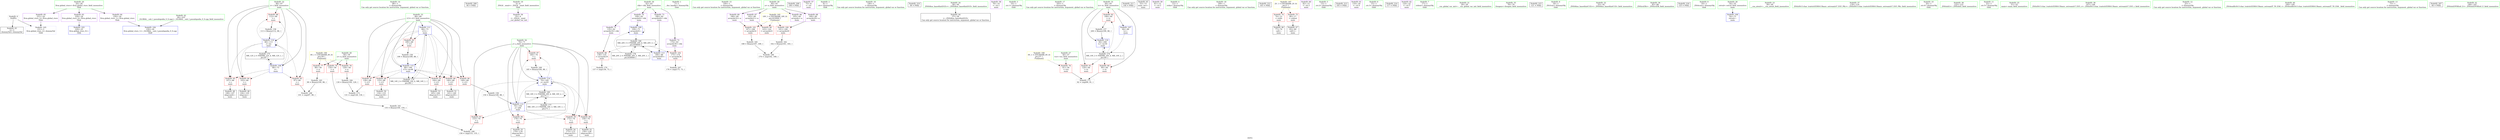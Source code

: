 digraph "SVFG" {
	label="SVFG";

	Node0x56523f7032d0 [shape=record,color=grey,label="{NodeID: 0\nNullPtr}"];
	Node0x56523f7032d0 -> Node0x56523f71a910[style=solid];
	Node0x56523f7032d0 -> Node0x56523f71b530[style=solid];
	Node0x56523f71ae50 [shape=record,color=red,label="{NodeID: 97\n184\<--70\n\<--j\nmain\n}"];
	Node0x56523f71ae50 -> Node0x56523f722a10[style=solid];
	Node0x56523f704ad0 [shape=record,color=green,label="{NodeID: 14\n88\<--1\n\<--dummyObj\nCan only get source location for instruction, argument, global var or function.}"];
	Node0x56523f71ba40 [shape=record,color=blue,label="{NodeID: 111\n68\<--73\ni13\<--\nmain\n}"];
	Node0x56523f71ba40 -> Node0x56523f71dde0[style=dashed];
	Node0x56523f71ba40 -> Node0x56523f71deb0[style=dashed];
	Node0x56523f71ba40 -> Node0x56523f71df80[style=dashed];
	Node0x56523f71ba40 -> Node0x56523f71e050[style=dashed];
	Node0x56523f71ba40 -> Node0x56523f71e120[style=dashed];
	Node0x56523f71ba40 -> Node0x56523f71e1f0[style=dashed];
	Node0x56523f71ba40 -> Node0x56523f720550[style=dashed];
	Node0x56523f71ba40 -> Node0x56523f7293f0[style=dashed];
	Node0x56523f719b60 [shape=record,color=green,label="{NodeID: 28\n58\<--59\nn\<--n_field_insensitive\nmain\n}"];
	Node0x56523f719b60 -> Node0x56523f71d5c0[style=solid];
	Node0x56523f719b60 -> Node0x56523f71d690[style=solid];
	Node0x56523f719b60 -> Node0x56523f71d760[style=solid];
	Node0x56523f736f20 [shape=record,color=black,label="{NodeID: 208\n94 = PHI()\n}"];
	Node0x56523f71a810 [shape=record,color=green,label="{NodeID: 42\n26\<--225\n_GLOBAL__sub_I_pseudopodia_0_0.cpp\<--_GLOBAL__sub_I_pseudopodia_0_0.cpp_field_insensitive\n}"];
	Node0x56523f71a810 -> Node0x56523f71b430[style=solid];
	Node0x56523f71c420 [shape=record,color=purple,label="{NodeID: 56\n35\<--4\n\<--_ZStL8__ioinit\n__cxx_global_var_init\n}"];
	Node0x56523f71d010 [shape=record,color=purple,label="{NodeID: 70\n109\<--62\narrayidx9\<--chk\nmain\n}"];
	Node0x56523f71d010 -> Node0x56523f71b8a0[style=solid];
	Node0x56523f723490 [shape=record,color=grey,label="{NodeID: 167\n176 = cmp(175, 73, )\n}"];
	Node0x56523f71db70 [shape=record,color=red,label="{NodeID: 84\n103\<--66\n\<--i\nmain\n}"];
	Node0x56523f71db70 -> Node0x56523f71bda0[style=solid];
	Node0x56523f7023e0 [shape=record,color=green,label="{NodeID: 1\n7\<--1\n__dso_handle\<--dummyObj\nGlob }"];
	Node0x56523f71af20 [shape=record,color=red,label="{NodeID: 98\n136\<--135\n\<--arrayidx19\nmain\n}"];
	Node0x56523f71af20 -> Node0x56523f723910[style=solid];
	Node0x56523f703f90 [shape=record,color=green,label="{NodeID: 15\n100\<--1\n\<--dummyObj\nCan only get source location for instruction, argument, global var or function.}"];
	Node0x56523f71e7d0 [shape=record,color=yellow,style=double,label="{NodeID: 195\n18V_1 = ENCHI(MR_18V_0)\npts\{610000 \}\nFun[main]}"];
	Node0x56523f71e7d0 -> Node0x56523f71aff0[style=dashed];
	Node0x56523f71e7d0 -> Node0x56523f71b0c0[style=dashed];
	Node0x56523f71e7d0 -> Node0x56523f71b190[style=dashed];
	Node0x56523f71bb10 [shape=record,color=blue,label="{NodeID: 112\n70\<--150\nj\<--add\nmain\n}"];
	Node0x56523f71bb10 -> Node0x56523f71e2c0[style=dashed];
	Node0x56523f71bb10 -> Node0x56523f71e390[style=dashed];
	Node0x56523f71bb10 -> Node0x56523f71e460[style=dashed];
	Node0x56523f71bb10 -> Node0x56523f71ad80[style=dashed];
	Node0x56523f71bb10 -> Node0x56523f71ae50[style=dashed];
	Node0x56523f71bb10 -> Node0x56523f71bcb0[style=dashed];
	Node0x56523f71bb10 -> Node0x56523f72c0f0[style=dashed];
	Node0x56523f719c30 [shape=record,color=green,label="{NodeID: 29\n60\<--61\na\<--a_field_insensitive\nmain\n}"];
	Node0x56523f719c30 -> Node0x56523f71ccd0[style=solid];
	Node0x56523f719c30 -> Node0x56523f71cda0[style=solid];
	Node0x56523f719c30 -> Node0x56523f71ce70[style=solid];
	Node0x56523f719c30 -> Node0x56523f71cf40[style=solid];
	Node0x56523f737020 [shape=record,color=black,label="{NodeID: 209\n106 = PHI()\n}"];
	Node0x56523f71a910 [shape=record,color=black,label="{NodeID: 43\n2\<--3\ndummyVal\<--dummyVal\n}"];
	Node0x56523f71c4f0 [shape=record,color=purple,label="{NodeID: 57\n75\<--8\n\<--.str\nmain\n}"];
	Node0x56523f71d0e0 [shape=record,color=purple,label="{NodeID: 71\n135\<--62\narrayidx19\<--chk\nmain\n}"];
	Node0x56523f71d0e0 -> Node0x56523f71af20[style=solid];
	Node0x56523f723610 [shape=record,color=grey,label="{NodeID: 168\n101 = cmp(97, 99, )\n}"];
	Node0x56523f71dc40 [shape=record,color=red,label="{NodeID: 85\n107\<--66\n\<--i\nmain\n}"];
	Node0x56523f71dc40 -> Node0x56523f71be70[style=solid];
	Node0x56523f703b40 [shape=record,color=green,label="{NodeID: 2\n8\<--1\n.str\<--dummyObj\nGlob }"];
	Node0x56523f71aff0 [shape=record,color=red,label="{NodeID: 99\n143\<--142\n\<--arrayidx21\nmain\n}"];
	Node0x56523f704060 [shape=record,color=green,label="{NodeID: 16\n146\<--1\n\<--dummyObj\nCan only get source location for instruction, argument, global var or function.}"];
	Node0x56523f71bbe0 [shape=record,color=blue,label="{NodeID: 113\n180\<--88\narrayidx40\<--\nmain\n}"];
	Node0x56523f71bbe0 -> Node0x56523f72c5f0[style=dashed];
	Node0x56523f719d00 [shape=record,color=green,label="{NodeID: 30\n62\<--63\nchk\<--chk_field_insensitive\nmain\n}"];
	Node0x56523f719d00 -> Node0x56523f71d010[style=solid];
	Node0x56523f719d00 -> Node0x56523f71d0e0[style=solid];
	Node0x56523f719d00 -> Node0x56523f71d1b0[style=solid];
	Node0x56523f719d00 -> Node0x56523f71d280[style=solid];
	Node0x56523f737120 [shape=record,color=black,label="{NodeID: 210\n36 = PHI()\n}"];
	Node0x56523f71aa10 [shape=record,color=black,label="{NodeID: 44\n37\<--38\n\<--_ZNSt8ios_base4InitD1Ev\nCan only get source location for instruction, argument, global var or function.}"];
	Node0x56523f71c5c0 [shape=record,color=purple,label="{NodeID: 58\n76\<--10\n\<--.str.1\nmain\n}"];
	Node0x56523f71d1b0 [shape=record,color=purple,label="{NodeID: 72\n174\<--62\narrayidx36\<--chk\nmain\n}"];
	Node0x56523f71d1b0 -> Node0x56523f71b260[style=solid];
	Node0x56523f723790 [shape=record,color=grey,label="{NodeID: 169\n156 = cmp(153, 155, )\n}"];
	Node0x56523f71dd10 [shape=record,color=red,label="{NodeID: 86\n112\<--66\n\<--i\nmain\n}"];
	Node0x56523f71dd10 -> Node0x56523f722710[style=solid];
	Node0x56523f703720 [shape=record,color=green,label="{NodeID: 3\n10\<--1\n.str.1\<--dummyObj\nGlob }"];
	Node0x56523f71b0c0 [shape=record,color=red,label="{NodeID: 100\n161\<--160\n\<--arrayidx29\nmain\n}"];
	Node0x56523f71b0c0 -> Node0x56523f722d10[style=solid];
	Node0x56523f704130 [shape=record,color=green,label="{NodeID: 17\n163\<--1\n\<--dummyObj\nCan only get source location for instruction, argument, global var or function.}"];
	Node0x56523f71bcb0 [shape=record,color=blue,label="{NodeID: 114\n70\<--185\nj\<--inc43\nmain\n}"];
	Node0x56523f71bcb0 -> Node0x56523f71e2c0[style=dashed];
	Node0x56523f71bcb0 -> Node0x56523f71e390[style=dashed];
	Node0x56523f71bcb0 -> Node0x56523f71e460[style=dashed];
	Node0x56523f71bcb0 -> Node0x56523f71ad80[style=dashed];
	Node0x56523f71bcb0 -> Node0x56523f71ae50[style=dashed];
	Node0x56523f71bcb0 -> Node0x56523f71bcb0[style=dashed];
	Node0x56523f71bcb0 -> Node0x56523f72c0f0[style=dashed];
	Node0x56523f719dd0 [shape=record,color=green,label="{NodeID: 31\n64\<--65\ntc\<--tc_field_insensitive\nmain\n}"];
	Node0x56523f719dd0 -> Node0x56523f71d830[style=solid];
	Node0x56523f719dd0 -> Node0x56523f71d900[style=solid];
	Node0x56523f719dd0 -> Node0x56523f71d9d0[style=solid];
	Node0x56523f719dd0 -> Node0x56523f71b700[style=solid];
	Node0x56523f719dd0 -> Node0x56523f720620[style=solid];
	Node0x56523f737220 [shape=record,color=black,label="{NodeID: 211\n144 = PHI()\n}"];
	Node0x56523f71ab10 [shape=record,color=black,label="{NodeID: 45\n53\<--73\nmain_ret\<--\nmain\n}"];
	Node0x56523f71c690 [shape=record,color=purple,label="{NodeID: 59\n81\<--13\n\<--.str.2\nmain\n}"];
	Node0x56523f722410 [shape=record,color=grey,label="{NodeID: 156\n190 = Binary(189, 88, )\n}"];
	Node0x56523f722410 -> Node0x56523f720550[style=solid];
	Node0x56523f71d280 [shape=record,color=purple,label="{NodeID: 73\n180\<--62\narrayidx40\<--chk\nmain\n}"];
	Node0x56523f71d280 -> Node0x56523f71bbe0[style=solid];
	Node0x56523f723910 [shape=record,color=grey,label="{NodeID: 170\n137 = cmp(136, 73, )\n}"];
	Node0x56523f71dde0 [shape=record,color=red,label="{NodeID: 87\n128\<--68\n\<--i13\nmain\n}"];
	Node0x56523f71dde0 -> Node0x56523f723c10[style=solid];
	Node0x56523f7037b0 [shape=record,color=green,label="{NodeID: 4\n12\<--1\nstdin\<--dummyObj\nGlob }"];
	Node0x56523f71b190 [shape=record,color=red,label="{NodeID: 101\n167\<--166\n\<--arrayidx32\nmain\n}"];
	Node0x56523f71b190 -> Node0x56523f723190[style=solid];
	Node0x56523f704200 [shape=record,color=green,label="{NodeID: 18\n169\<--1\n\<--dummyObj\nCan only get source location for instruction, argument, global var or function.}"];
	Node0x56523f720550 [shape=record,color=blue,label="{NodeID: 115\n68\<--190\ni13\<--inc46\nmain\n}"];
	Node0x56523f720550 -> Node0x56523f71dde0[style=dashed];
	Node0x56523f720550 -> Node0x56523f71deb0[style=dashed];
	Node0x56523f720550 -> Node0x56523f71df80[style=dashed];
	Node0x56523f720550 -> Node0x56523f71e050[style=dashed];
	Node0x56523f720550 -> Node0x56523f71e120[style=dashed];
	Node0x56523f720550 -> Node0x56523f71e1f0[style=dashed];
	Node0x56523f720550 -> Node0x56523f720550[style=dashed];
	Node0x56523f720550 -> Node0x56523f7293f0[style=dashed];
	Node0x56523f719ea0 [shape=record,color=green,label="{NodeID: 32\n66\<--67\ni\<--i_field_insensitive\nmain\n}"];
	Node0x56523f719ea0 -> Node0x56523f71daa0[style=solid];
	Node0x56523f719ea0 -> Node0x56523f71db70[style=solid];
	Node0x56523f719ea0 -> Node0x56523f71dc40[style=solid];
	Node0x56523f719ea0 -> Node0x56523f71dd10[style=solid];
	Node0x56523f719ea0 -> Node0x56523f71b7d0[style=solid];
	Node0x56523f719ea0 -> Node0x56523f71b970[style=solid];
	Node0x56523f737380 [shape=record,color=black,label="{NodeID: 212\n145 = PHI()\n}"];
	Node0x56523f71abe0 [shape=record,color=black,label="{NodeID: 46\n77\<--74\ncall\<--\nmain\n}"];
	Node0x56523f71c760 [shape=record,color=purple,label="{NodeID: 60\n82\<--15\n\<--.str.3\nmain\n}"];
	Node0x56523f722590 [shape=record,color=grey,label="{NodeID: 157\n200 = Binary(199, 88, )\n}"];
	Node0x56523f722590 -> Node0x56523f720620[style=solid];
	Node0x56523f71d350 [shape=record,color=red,label="{NodeID: 74\n74\<--12\n\<--stdin\nmain\n}"];
	Node0x56523f71d350 -> Node0x56523f71abe0[style=solid];
	Node0x56523f723a90 [shape=record,color=grey,label="{NodeID: 171\n92 = cmp(90, 91, )\n}"];
	Node0x56523f71deb0 [shape=record,color=red,label="{NodeID: 88\n133\<--68\n\<--i13\nmain\n}"];
	Node0x56523f71deb0 -> Node0x56523f71bf40[style=solid];
	Node0x56523f703960 [shape=record,color=green,label="{NodeID: 5\n13\<--1\n.str.2\<--dummyObj\nGlob }"];
	Node0x56523f72c0f0 [shape=record,color=black,label="{NodeID: 185\nMR_16V_3 = PHI(MR_16V_4, MR_16V_2, )\npts\{71 \}\n}"];
	Node0x56523f72c0f0 -> Node0x56523f71bb10[style=dashed];
	Node0x56523f72c0f0 -> Node0x56523f7298f0[style=dashed];
	Node0x56523f72c0f0 -> Node0x56523f72c0f0[style=dashed];
	Node0x56523f71b260 [shape=record,color=red,label="{NodeID: 102\n175\<--174\n\<--arrayidx36\nmain\n}"];
	Node0x56523f71b260 -> Node0x56523f723490[style=solid];
	Node0x56523f7194b0 [shape=record,color=green,label="{NodeID: 19\n4\<--6\n_ZStL8__ioinit\<--_ZStL8__ioinit_field_insensitive\nGlob }"];
	Node0x56523f7194b0 -> Node0x56523f71c420[style=solid];
	Node0x56523f720620 [shape=record,color=blue,label="{NodeID: 116\n64\<--200\ntc\<--inc50\nmain\n}"];
	Node0x56523f720620 -> Node0x56523f7289f0[style=dashed];
	Node0x56523f719f70 [shape=record,color=green,label="{NodeID: 33\n68\<--69\ni13\<--i13_field_insensitive\nmain\n}"];
	Node0x56523f719f70 -> Node0x56523f71dde0[style=solid];
	Node0x56523f719f70 -> Node0x56523f71deb0[style=solid];
	Node0x56523f719f70 -> Node0x56523f71df80[style=solid];
	Node0x56523f719f70 -> Node0x56523f71e050[style=solid];
	Node0x56523f719f70 -> Node0x56523f71e120[style=solid];
	Node0x56523f719f70 -> Node0x56523f71e1f0[style=solid];
	Node0x56523f719f70 -> Node0x56523f71ba40[style=solid];
	Node0x56523f719f70 -> Node0x56523f720550[style=solid];
	Node0x56523f737450 [shape=record,color=black,label="{NodeID: 213\n193 = PHI()\n}"];
	Node0x56523f71acb0 [shape=record,color=black,label="{NodeID: 47\n83\<--80\ncall1\<--\nmain\n}"];
	Node0x56523f71c830 [shape=record,color=purple,label="{NodeID: 61\n116\<--20\n\<--.str.4\nmain\n}"];
	Node0x56523f722710 [shape=record,color=grey,label="{NodeID: 158\n113 = Binary(112, 88, )\n}"];
	Node0x56523f722710 -> Node0x56523f71b970[style=solid];
	Node0x56523f71d420 [shape=record,color=red,label="{NodeID: 75\n80\<--17\n\<--stdout\nmain\n}"];
	Node0x56523f71d420 -> Node0x56523f71acb0[style=solid];
	Node0x56523f723c10 [shape=record,color=grey,label="{NodeID: 172\n131 = cmp(128, 130, )\n}"];
	Node0x56523f71df80 [shape=record,color=red,label="{NodeID: 89\n140\<--68\n\<--i13\nmain\n}"];
	Node0x56523f71df80 -> Node0x56523f71c010[style=solid];
	Node0x56523f7039f0 [shape=record,color=green,label="{NodeID: 6\n15\<--1\n.str.3\<--dummyObj\nGlob }"];
	Node0x56523f72c5f0 [shape=record,color=black,label="{NodeID: 186\nMR_20V_5 = PHI(MR_20V_6, MR_20V_3, )\npts\{630000 \}\n}"];
	Node0x56523f72c5f0 -> Node0x56523f71af20[style=dashed];
	Node0x56523f72c5f0 -> Node0x56523f71b260[style=dashed];
	Node0x56523f72c5f0 -> Node0x56523f71bbe0[style=dashed];
	Node0x56523f72c5f0 -> Node0x56523f729df0[style=dashed];
	Node0x56523f72c5f0 -> Node0x56523f72c5f0[style=dashed];
	Node0x56523f71b330 [shape=record,color=blue,label="{NodeID: 103\n229\<--25\nllvm.global_ctors_0\<--\nGlob }"];
	Node0x56523f719540 [shape=record,color=green,label="{NodeID: 20\n24\<--28\nllvm.global_ctors\<--llvm.global_ctors_field_insensitive\nGlob }"];
	Node0x56523f719540 -> Node0x56523f71c9d0[style=solid];
	Node0x56523f719540 -> Node0x56523f71cad0[style=solid];
	Node0x56523f719540 -> Node0x56523f71cbd0[style=solid];
	Node0x56523f71a040 [shape=record,color=green,label="{NodeID: 34\n70\<--71\nj\<--j_field_insensitive\nmain\n}"];
	Node0x56523f71a040 -> Node0x56523f71e2c0[style=solid];
	Node0x56523f71a040 -> Node0x56523f71e390[style=solid];
	Node0x56523f71a040 -> Node0x56523f71e460[style=solid];
	Node0x56523f71a040 -> Node0x56523f71ad80[style=solid];
	Node0x56523f71a040 -> Node0x56523f71ae50[style=solid];
	Node0x56523f71a040 -> Node0x56523f71bb10[style=solid];
	Node0x56523f71a040 -> Node0x56523f71bcb0[style=solid];
	Node0x56523f737520 [shape=record,color=black,label="{NodeID: 214\n117 = PHI()\n}"];
	Node0x56523f71bda0 [shape=record,color=black,label="{NodeID: 48\n104\<--103\nidxprom\<--\nmain\n}"];
	Node0x56523f71c900 [shape=record,color=purple,label="{NodeID: 62\n124\<--22\n\<--.str.5\nmain\n}"];
	Node0x56523f722890 [shape=record,color=grey,label="{NodeID: 159\n150 = Binary(149, 88, )\n}"];
	Node0x56523f722890 -> Node0x56523f71bb10[style=solid];
	Node0x56523f71d4f0 [shape=record,color=red,label="{NodeID: 76\n91\<--56\n\<--tcn\nmain\n}"];
	Node0x56523f71d4f0 -> Node0x56523f723a90[style=solid];
	Node0x56523f71e050 [shape=record,color=red,label="{NodeID: 90\n149\<--68\n\<--i13\nmain\n}"];
	Node0x56523f71e050 -> Node0x56523f722890[style=solid];
	Node0x56523f703530 [shape=record,color=green,label="{NodeID: 7\n17\<--1\nstdout\<--dummyObj\nGlob }"];
	Node0x56523f72caf0 [shape=record,color=yellow,style=double,label="{NodeID: 187\n2V_1 = ENCHI(MR_2V_0)\npts\{1 \}\nFun[main]}"];
	Node0x56523f72caf0 -> Node0x56523f71d350[style=dashed];
	Node0x56523f72caf0 -> Node0x56523f71d420[style=dashed];
	Node0x56523f71b430 [shape=record,color=blue,label="{NodeID: 104\n230\<--26\nllvm.global_ctors_1\<--_GLOBAL__sub_I_pseudopodia_0_0.cpp\nGlob }"];
	Node0x56523f7195d0 [shape=record,color=green,label="{NodeID: 21\n29\<--30\n__cxx_global_var_init\<--__cxx_global_var_init_field_insensitive\n}"];
	Node0x56523f71a110 [shape=record,color=green,label="{NodeID: 35\n78\<--79\nfreopen\<--freopen_field_insensitive\n}"];
	Node0x56523f737680 [shape=record,color=black,label="{NodeID: 215\n121 = PHI()\n}"];
	Node0x56523f71be70 [shape=record,color=black,label="{NodeID: 49\n108\<--107\nidxprom8\<--\nmain\n}"];
	Node0x56523f71c9d0 [shape=record,color=purple,label="{NodeID: 63\n229\<--24\nllvm.global_ctors_0\<--llvm.global_ctors\nGlob }"];
	Node0x56523f71c9d0 -> Node0x56523f71b330[style=solid];
	Node0x56523f722a10 [shape=record,color=grey,label="{NodeID: 160\n185 = Binary(184, 88, )\n}"];
	Node0x56523f722a10 -> Node0x56523f71bcb0[style=solid];
	Node0x56523f71d5c0 [shape=record,color=red,label="{NodeID: 77\n98\<--58\n\<--n\nmain\n}"];
	Node0x56523f71d5c0 -> Node0x56523f722e90[style=solid];
	Node0x56523f7289f0 [shape=record,color=black,label="{NodeID: 174\nMR_10V_3 = PHI(MR_10V_4, MR_10V_2, )\npts\{65 \}\n}"];
	Node0x56523f7289f0 -> Node0x56523f71d830[style=dashed];
	Node0x56523f7289f0 -> Node0x56523f71d900[style=dashed];
	Node0x56523f7289f0 -> Node0x56523f71d9d0[style=dashed];
	Node0x56523f7289f0 -> Node0x56523f720620[style=dashed];
	Node0x56523f71e120 [shape=record,color=red,label="{NodeID: 91\n164\<--68\n\<--i13\nmain\n}"];
	Node0x56523f71e120 -> Node0x56523f71c1b0[style=solid];
	Node0x56523f7035c0 [shape=record,color=green,label="{NodeID: 8\n18\<--1\n_ZSt3cin\<--dummyObj\nGlob }"];
	Node0x56523f71b530 [shape=record,color=blue, style = dotted,label="{NodeID: 105\n231\<--3\nllvm.global_ctors_2\<--dummyVal\nGlob }"];
	Node0x56523f719660 [shape=record,color=green,label="{NodeID: 22\n33\<--34\n_ZNSt8ios_base4InitC1Ev\<--_ZNSt8ios_base4InitC1Ev_field_insensitive\n}"];
	Node0x56523f71a210 [shape=record,color=green,label="{NodeID: 36\n85\<--86\n_ZNSirsERi\<--_ZNSirsERi_field_insensitive\n}"];
	Node0x56523f737780 [shape=record,color=black,label="{NodeID: 216\n125 = PHI()\n}"];
	Node0x56523f71bf40 [shape=record,color=black,label="{NodeID: 50\n134\<--133\nidxprom18\<--\nmain\n}"];
	Node0x56523f71cad0 [shape=record,color=purple,label="{NodeID: 64\n230\<--24\nllvm.global_ctors_1\<--llvm.global_ctors\nGlob }"];
	Node0x56523f71cad0 -> Node0x56523f71b430[style=solid];
	Node0x56523f722b90 [shape=record,color=grey,label="{NodeID: 161\n155 = Binary(100, 154, )\n}"];
	Node0x56523f722b90 -> Node0x56523f723790[style=solid];
	Node0x56523f71d690 [shape=record,color=red,label="{NodeID: 78\n129\<--58\n\<--n\nmain\n}"];
	Node0x56523f71d690 -> Node0x56523f723010[style=solid];
	Node0x56523f728ef0 [shape=record,color=black,label="{NodeID: 175\nMR_12V_2 = PHI(MR_12V_4, MR_12V_1, )\npts\{67 \}\n}"];
	Node0x56523f728ef0 -> Node0x56523f71b7d0[style=dashed];
	Node0x56523f71e1f0 [shape=record,color=red,label="{NodeID: 92\n189\<--68\n\<--i13\nmain\n}"];
	Node0x56523f71e1f0 -> Node0x56523f722410[style=solid];
	Node0x56523f703cc0 [shape=record,color=green,label="{NodeID: 9\n19\<--1\n_ZSt4cout\<--dummyObj\nGlob }"];
	Node0x56523f72d6f0 [shape=record,color=yellow,style=double,label="{NodeID: 189\n6V_1 = ENCHI(MR_6V_0)\npts\{57 \}\nFun[main]}"];
	Node0x56523f72d6f0 -> Node0x56523f71d4f0[style=dashed];
	Node0x56523f71b630 [shape=record,color=blue,label="{NodeID: 106\n54\<--73\nretval\<--\nmain\n}"];
	Node0x56523f7196f0 [shape=record,color=green,label="{NodeID: 23\n39\<--40\n__cxa_atexit\<--__cxa_atexit_field_insensitive\n}"];
	Node0x56523f71a310 [shape=record,color=green,label="{NodeID: 37\n118\<--119\n_ZStlsISt11char_traitsIcEERSt13basic_ostreamIcT_ES5_PKc\<--_ZStlsISt11char_traitsIcEERSt13basic_ostreamIcT_ES5_PKc_field_insensitive\n}"];
	Node0x56523f71c010 [shape=record,color=black,label="{NodeID: 51\n141\<--140\nidxprom20\<--\nmain\n}"];
	Node0x56523f71cbd0 [shape=record,color=purple,label="{NodeID: 65\n231\<--24\nllvm.global_ctors_2\<--llvm.global_ctors\nGlob }"];
	Node0x56523f71cbd0 -> Node0x56523f71b530[style=solid];
	Node0x56523f722d10 [shape=record,color=grey,label="{NodeID: 162\n162 = Binary(161, 163, )\n}"];
	Node0x56523f722d10 -> Node0x56523f723310[style=solid];
	Node0x56523f71d760 [shape=record,color=red,label="{NodeID: 79\n154\<--58\n\<--n\nmain\n}"];
	Node0x56523f71d760 -> Node0x56523f722b90[style=solid];
	Node0x56523f7293f0 [shape=record,color=black,label="{NodeID: 176\nMR_14V_2 = PHI(MR_14V_4, MR_14V_1, )\npts\{69 \}\n}"];
	Node0x56523f7293f0 -> Node0x56523f71ba40[style=dashed];
	Node0x56523f71e2c0 [shape=record,color=red,label="{NodeID: 93\n153\<--70\n\<--j\nmain\n}"];
	Node0x56523f71e2c0 -> Node0x56523f723790[style=solid];
	Node0x56523f703d90 [shape=record,color=green,label="{NodeID: 10\n20\<--1\n.str.4\<--dummyObj\nGlob }"];
	Node0x56523f72d7d0 [shape=record,color=yellow,style=double,label="{NodeID: 190\n8V_1 = ENCHI(MR_8V_0)\npts\{59 \}\nFun[main]}"];
	Node0x56523f72d7d0 -> Node0x56523f71d5c0[style=dashed];
	Node0x56523f72d7d0 -> Node0x56523f71d690[style=dashed];
	Node0x56523f72d7d0 -> Node0x56523f71d760[style=dashed];
	Node0x56523f71b700 [shape=record,color=blue,label="{NodeID: 107\n64\<--88\ntc\<--\nmain\n}"];
	Node0x56523f71b700 -> Node0x56523f7289f0[style=dashed];
	Node0x56523f7197c0 [shape=record,color=green,label="{NodeID: 24\n38\<--44\n_ZNSt8ios_base4InitD1Ev\<--_ZNSt8ios_base4InitD1Ev_field_insensitive\n}"];
	Node0x56523f7197c0 -> Node0x56523f71aa10[style=solid];
	Node0x56523f71a410 [shape=record,color=green,label="{NodeID: 38\n122\<--123\n_ZNSolsEi\<--_ZNSolsEi_field_insensitive\n}"];
	Node0x56523f71c0e0 [shape=record,color=black,label="{NodeID: 52\n159\<--158\nidxprom28\<--\nmain\n}"];
	Node0x56523f71ccd0 [shape=record,color=purple,label="{NodeID: 66\n105\<--60\narrayidx\<--a\nmain\n}"];
	Node0x56523f722e90 [shape=record,color=grey,label="{NodeID: 163\n99 = Binary(100, 98, )\n}"];
	Node0x56523f722e90 -> Node0x56523f723610[style=solid];
	Node0x56523f71d830 [shape=record,color=red,label="{NodeID: 80\n90\<--64\n\<--tc\nmain\n}"];
	Node0x56523f71d830 -> Node0x56523f723a90[style=solid];
	Node0x56523f7298f0 [shape=record,color=black,label="{NodeID: 177\nMR_16V_2 = PHI(MR_16V_3, MR_16V_1, )\npts\{71 \}\n}"];
	Node0x56523f7298f0 -> Node0x56523f72c0f0[style=dashed];
	Node0x56523f71e390 [shape=record,color=red,label="{NodeID: 94\n158\<--70\n\<--j\nmain\n}"];
	Node0x56523f71e390 -> Node0x56523f71c0e0[style=solid];
	Node0x56523f703e60 [shape=record,color=green,label="{NodeID: 11\n22\<--1\n.str.5\<--dummyObj\nGlob }"];
	Node0x56523f71b7d0 [shape=record,color=blue,label="{NodeID: 108\n66\<--73\ni\<--\nmain\n}"];
	Node0x56523f71b7d0 -> Node0x56523f71daa0[style=dashed];
	Node0x56523f71b7d0 -> Node0x56523f71db70[style=dashed];
	Node0x56523f71b7d0 -> Node0x56523f71dc40[style=dashed];
	Node0x56523f71b7d0 -> Node0x56523f71dd10[style=dashed];
	Node0x56523f71b7d0 -> Node0x56523f71b970[style=dashed];
	Node0x56523f71b7d0 -> Node0x56523f728ef0[style=dashed];
	Node0x56523f7198c0 [shape=record,color=green,label="{NodeID: 25\n51\<--52\nmain\<--main_field_insensitive\n}"];
	Node0x56523f71a510 [shape=record,color=green,label="{NodeID: 39\n147\<--148\n_ZStlsISt11char_traitsIcEERSt13basic_ostreamIcT_ES5_c\<--_ZStlsISt11char_traitsIcEERSt13basic_ostreamIcT_ES5_c_field_insensitive\n}"];
	Node0x56523f71c1b0 [shape=record,color=black,label="{NodeID: 53\n165\<--164\nidxprom31\<--\nmain\n}"];
	Node0x56523f71cda0 [shape=record,color=purple,label="{NodeID: 67\n142\<--60\narrayidx21\<--a\nmain\n}"];
	Node0x56523f71cda0 -> Node0x56523f71aff0[style=solid];
	Node0x56523f723010 [shape=record,color=grey,label="{NodeID: 164\n130 = Binary(100, 129, )\n}"];
	Node0x56523f723010 -> Node0x56523f723c10[style=solid];
	Node0x56523f71d900 [shape=record,color=red,label="{NodeID: 81\n120\<--64\n\<--tc\nmain\n}"];
	Node0x56523f729df0 [shape=record,color=black,label="{NodeID: 178\nMR_20V_2 = PHI(MR_20V_5, MR_20V_1, )\npts\{630000 \}\n}"];
	Node0x56523f729df0 -> Node0x56523f71b8a0[style=dashed];
	Node0x56523f729df0 -> Node0x56523f72c5f0[style=dashed];
	Node0x56523f71e460 [shape=record,color=red,label="{NodeID: 95\n172\<--70\n\<--j\nmain\n}"];
	Node0x56523f71e460 -> Node0x56523f71c280[style=solid];
	Node0x56523f704930 [shape=record,color=green,label="{NodeID: 12\n25\<--1\n\<--dummyObj\nCan only get source location for instruction, argument, global var or function.}"];
	Node0x56523f71b8a0 [shape=record,color=blue,label="{NodeID: 109\n109\<--73\narrayidx9\<--\nmain\n}"];
	Node0x56523f71b8a0 -> Node0x56523f71b8a0[style=dashed];
	Node0x56523f71b8a0 -> Node0x56523f72c5f0[style=dashed];
	Node0x56523f7199c0 [shape=record,color=green,label="{NodeID: 26\n54\<--55\nretval\<--retval_field_insensitive\nmain\n}"];
	Node0x56523f7199c0 -> Node0x56523f71b630[style=solid];
	Node0x56523f71a610 [shape=record,color=green,label="{NodeID: 40\n194\<--195\n_ZSt4endlIcSt11char_traitsIcEERSt13basic_ostreamIT_T0_ES6_\<--_ZSt4endlIcSt11char_traitsIcEERSt13basic_ostreamIT_T0_ES6__field_insensitive\n}"];
	Node0x56523f71c280 [shape=record,color=black,label="{NodeID: 54\n173\<--172\nidxprom35\<--\nmain\n}"];
	Node0x56523f71ce70 [shape=record,color=purple,label="{NodeID: 68\n160\<--60\narrayidx29\<--a\nmain\n}"];
	Node0x56523f71ce70 -> Node0x56523f71b0c0[style=solid];
	Node0x56523f723190 [shape=record,color=grey,label="{NodeID: 165\n168 = Binary(167, 169, )\n}"];
	Node0x56523f723190 -> Node0x56523f723310[style=solid];
	Node0x56523f71d9d0 [shape=record,color=red,label="{NodeID: 82\n199\<--64\n\<--tc\nmain\n}"];
	Node0x56523f71d9d0 -> Node0x56523f722590[style=solid];
	Node0x56523f71ad80 [shape=record,color=red,label="{NodeID: 96\n178\<--70\n\<--j\nmain\n}"];
	Node0x56523f71ad80 -> Node0x56523f71c350[style=solid];
	Node0x56523f704a00 [shape=record,color=green,label="{NodeID: 13\n73\<--1\n\<--dummyObj\nCan only get source location for instruction, argument, global var or function.}"];
	Node0x56523f71b970 [shape=record,color=blue,label="{NodeID: 110\n66\<--113\ni\<--inc\nmain\n}"];
	Node0x56523f71b970 -> Node0x56523f71daa0[style=dashed];
	Node0x56523f71b970 -> Node0x56523f71db70[style=dashed];
	Node0x56523f71b970 -> Node0x56523f71dc40[style=dashed];
	Node0x56523f71b970 -> Node0x56523f71dd10[style=dashed];
	Node0x56523f71b970 -> Node0x56523f71b970[style=dashed];
	Node0x56523f71b970 -> Node0x56523f728ef0[style=dashed];
	Node0x56523f719a90 [shape=record,color=green,label="{NodeID: 27\n56\<--57\ntcn\<--tcn_field_insensitive\nmain\n}"];
	Node0x56523f719a90 -> Node0x56523f71d4f0[style=solid];
	Node0x56523f4f9c20 [shape=record,color=black,label="{NodeID: 207\n84 = PHI()\n}"];
	Node0x56523f71a710 [shape=record,color=green,label="{NodeID: 41\n196\<--197\n_ZNSolsEPFRSoS_E\<--_ZNSolsEPFRSoS_E_field_insensitive\n}"];
	Node0x56523f71c350 [shape=record,color=black,label="{NodeID: 55\n179\<--178\nidxprom39\<--\nmain\n}"];
	Node0x56523f71cf40 [shape=record,color=purple,label="{NodeID: 69\n166\<--60\narrayidx32\<--a\nmain\n}"];
	Node0x56523f71cf40 -> Node0x56523f71b190[style=solid];
	Node0x56523f723310 [shape=record,color=grey,label="{NodeID: 166\n170 = cmp(162, 168, )\n}"];
	Node0x56523f71daa0 [shape=record,color=red,label="{NodeID: 83\n97\<--66\n\<--i\nmain\n}"];
	Node0x56523f71daa0 -> Node0x56523f723610[style=solid];
}
